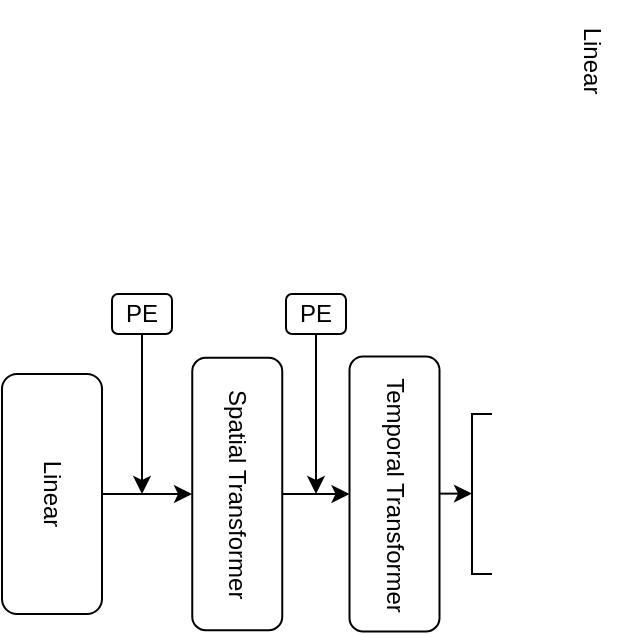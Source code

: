 <mxfile version="22.1.4" type="github">
  <diagram name="Page-1" id="7hOwsmfyKPCRQRVFhL6T">
    <mxGraphModel dx="430" dy="332" grid="1" gridSize="10" guides="1" tooltips="1" connect="1" arrows="1" fold="1" page="1" pageScale="1" pageWidth="850" pageHeight="1100" math="0" shadow="0">
      <root>
        <mxCell id="0" />
        <mxCell id="1" parent="0" />
        <mxCell id="PohBENXuWEkmKahWWL7p-5" value="" style="endArrow=none;html=1;rounded=0;" edge="1" parent="1">
          <mxGeometry width="50" height="50" relative="1" as="geometry">
            <mxPoint x="550" y="660" as="sourcePoint" />
            <mxPoint x="550" y="740" as="targetPoint" />
            <Array as="points">
              <mxPoint x="540" y="660" />
              <mxPoint x="540" y="740" />
            </Array>
          </mxGeometry>
        </mxCell>
        <mxCell id="PohBENXuWEkmKahWWL7p-7" value="" style="endArrow=classic;html=1;rounded=0;" edge="1" parent="1">
          <mxGeometry width="50" height="50" relative="1" as="geometry">
            <mxPoint x="520" y="699.81" as="sourcePoint" />
            <mxPoint x="540" y="699.81" as="targetPoint" />
            <Array as="points">
              <mxPoint x="520" y="699.81" />
            </Array>
          </mxGeometry>
        </mxCell>
        <mxCell id="PohBENXuWEkmKahWWL7p-15" style="edgeStyle=orthogonalEdgeStyle;rounded=0;orthogonalLoop=1;jettySize=auto;html=1;exitX=0.5;exitY=0;exitDx=0;exitDy=0;" edge="1" parent="1" source="PohBENXuWEkmKahWWL7p-12">
          <mxGeometry relative="1" as="geometry">
            <mxPoint x="400" y="700" as="targetPoint" />
            <mxPoint x="380" y="581.22" as="sourcePoint" />
          </mxGeometry>
        </mxCell>
        <mxCell id="PohBENXuWEkmKahWWL7p-12" value="Linear" style="rounded=1;whiteSpace=wrap;html=1;rotation=90;" vertex="1" parent="1">
          <mxGeometry x="270" y="675" width="120" height="50" as="geometry" />
        </mxCell>
        <mxCell id="PohBENXuWEkmKahWWL7p-14" value="Linear" style="text;html=1;align=center;verticalAlign=middle;resizable=0;points=[];autosize=1;strokeColor=none;fillColor=none;rotation=90;" vertex="1" parent="1">
          <mxGeometry x="570" y="468" width="60" height="30" as="geometry" />
        </mxCell>
        <mxCell id="PohBENXuWEkmKahWWL7p-16" value="" style="endArrow=classic;html=1;rounded=0;exitX=0.5;exitY=1;exitDx=0;exitDy=0;" edge="1" parent="1" source="PohBENXuWEkmKahWWL7p-20">
          <mxGeometry width="50" height="50" relative="1" as="geometry">
            <mxPoint x="375" y="730" as="sourcePoint" />
            <mxPoint x="375" y="700" as="targetPoint" />
          </mxGeometry>
        </mxCell>
        <mxCell id="PohBENXuWEkmKahWWL7p-18" value="PE" style="rounded=1;whiteSpace=wrap;html=1;" vertex="1" parent="1">
          <mxGeometry x="447" y="600" width="30" height="20" as="geometry" />
        </mxCell>
        <mxCell id="PohBENXuWEkmKahWWL7p-19" value="" style="endArrow=classic;html=1;rounded=0;exitX=0.5;exitY=1;exitDx=0;exitDy=0;" edge="1" parent="1" source="PohBENXuWEkmKahWWL7p-18">
          <mxGeometry width="50" height="50" relative="1" as="geometry">
            <mxPoint x="462" y="670" as="sourcePoint" />
            <mxPoint x="462" y="700" as="targetPoint" />
          </mxGeometry>
        </mxCell>
        <mxCell id="PohBENXuWEkmKahWWL7p-20" value="PE" style="rounded=1;whiteSpace=wrap;html=1;" vertex="1" parent="1">
          <mxGeometry x="360" y="600" width="30" height="20" as="geometry" />
        </mxCell>
        <mxCell id="PohBENXuWEkmKahWWL7p-27" style="edgeStyle=orthogonalEdgeStyle;rounded=0;orthogonalLoop=1;jettySize=auto;html=1;exitX=0.5;exitY=0;exitDx=0;exitDy=0;entryX=0.5;entryY=1;entryDx=0;entryDy=0;" edge="1" parent="1" source="PohBENXuWEkmKahWWL7p-22" target="PohBENXuWEkmKahWWL7p-24">
          <mxGeometry relative="1" as="geometry" />
        </mxCell>
        <mxCell id="PohBENXuWEkmKahWWL7p-22" value="Spatial Transformer" style="rounded=1;whiteSpace=wrap;html=1;rotation=90;" vertex="1" parent="1">
          <mxGeometry x="354.5" y="677.5" width="136.25" height="45" as="geometry" />
        </mxCell>
        <mxCell id="PohBENXuWEkmKahWWL7p-24" value="Temporal Transformer" style="rounded=1;whiteSpace=wrap;html=1;rotation=90;" vertex="1" parent="1">
          <mxGeometry x="432.5" y="677.5" width="137.5" height="45" as="geometry" />
        </mxCell>
      </root>
    </mxGraphModel>
  </diagram>
</mxfile>
